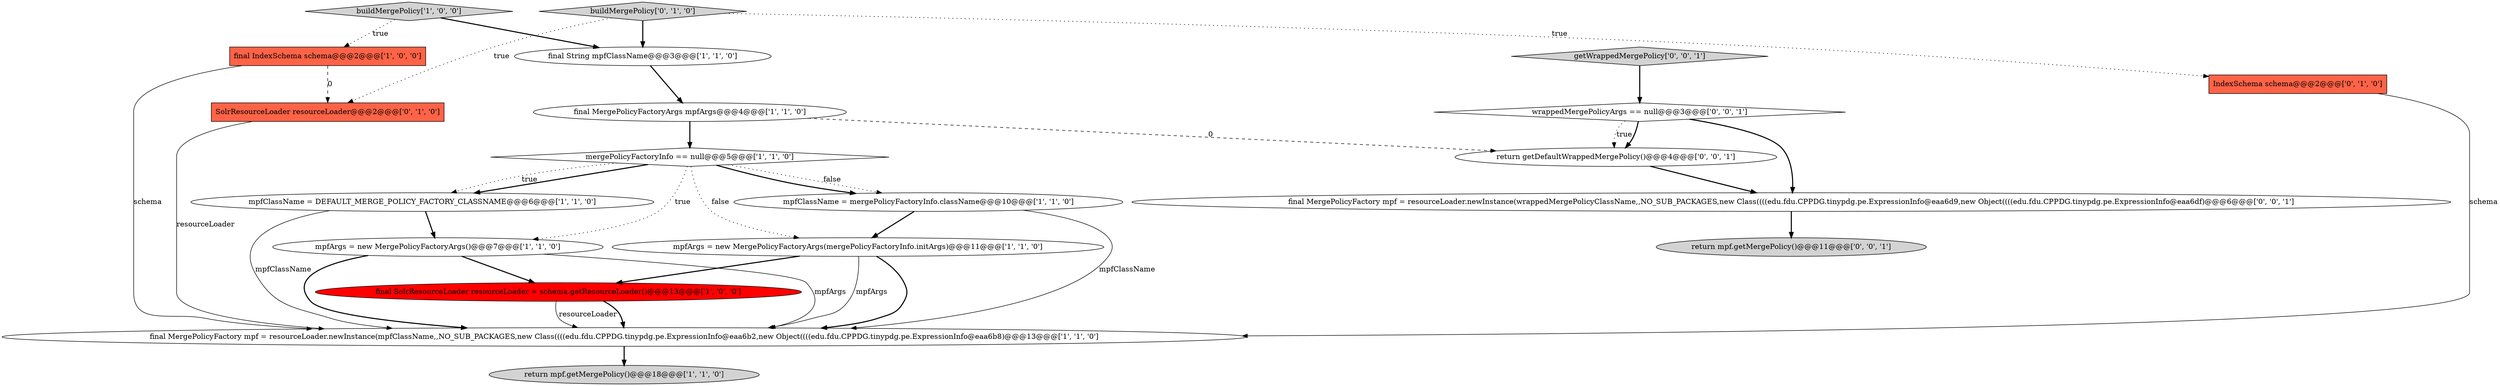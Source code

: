 digraph {
9 [style = filled, label = "buildMergePolicy['1', '0', '0']", fillcolor = lightgray, shape = diamond image = "AAA0AAABBB1BBB"];
15 [style = filled, label = "wrappedMergePolicyArgs == null@@@3@@@['0', '0', '1']", fillcolor = white, shape = diamond image = "AAA0AAABBB3BBB"];
17 [style = filled, label = "getWrappedMergePolicy['0', '0', '1']", fillcolor = lightgray, shape = diamond image = "AAA0AAABBB3BBB"];
0 [style = filled, label = "mpfArgs = new MergePolicyFactoryArgs(mergePolicyFactoryInfo.initArgs)@@@11@@@['1', '1', '0']", fillcolor = white, shape = ellipse image = "AAA0AAABBB1BBB"];
1 [style = filled, label = "final IndexSchema schema@@@2@@@['1', '0', '0']", fillcolor = tomato, shape = box image = "AAA1AAABBB1BBB"];
4 [style = filled, label = "final MergePolicyFactory mpf = resourceLoader.newInstance(mpfClassName,,NO_SUB_PACKAGES,new Class((((edu.fdu.CPPDG.tinypdg.pe.ExpressionInfo@eaa6b2,new Object((((edu.fdu.CPPDG.tinypdg.pe.ExpressionInfo@eaa6b8)@@@13@@@['1', '1', '0']", fillcolor = white, shape = ellipse image = "AAA0AAABBB1BBB"];
19 [style = filled, label = "return mpf.getMergePolicy()@@@11@@@['0', '0', '1']", fillcolor = lightgray, shape = ellipse image = "AAA0AAABBB3BBB"];
2 [style = filled, label = "return mpf.getMergePolicy()@@@18@@@['1', '1', '0']", fillcolor = lightgray, shape = ellipse image = "AAA0AAABBB1BBB"];
18 [style = filled, label = "return getDefaultWrappedMergePolicy()@@@4@@@['0', '0', '1']", fillcolor = white, shape = ellipse image = "AAA0AAABBB3BBB"];
12 [style = filled, label = "IndexSchema schema@@@2@@@['0', '1', '0']", fillcolor = tomato, shape = box image = "AAA0AAABBB2BBB"];
13 [style = filled, label = "SolrResourceLoader resourceLoader@@@2@@@['0', '1', '0']", fillcolor = tomato, shape = box image = "AAA1AAABBB2BBB"];
7 [style = filled, label = "mpfClassName = mergePolicyFactoryInfo.className@@@10@@@['1', '1', '0']", fillcolor = white, shape = ellipse image = "AAA0AAABBB1BBB"];
5 [style = filled, label = "mpfClassName = DEFAULT_MERGE_POLICY_FACTORY_CLASSNAME@@@6@@@['1', '1', '0']", fillcolor = white, shape = ellipse image = "AAA0AAABBB1BBB"];
16 [style = filled, label = "final MergePolicyFactory mpf = resourceLoader.newInstance(wrappedMergePolicyClassName,,NO_SUB_PACKAGES,new Class((((edu.fdu.CPPDG.tinypdg.pe.ExpressionInfo@eaa6d9,new Object((((edu.fdu.CPPDG.tinypdg.pe.ExpressionInfo@eaa6df)@@@6@@@['0', '0', '1']", fillcolor = white, shape = ellipse image = "AAA0AAABBB3BBB"];
14 [style = filled, label = "buildMergePolicy['0', '1', '0']", fillcolor = lightgray, shape = diamond image = "AAA0AAABBB2BBB"];
10 [style = filled, label = "final String mpfClassName@@@3@@@['1', '1', '0']", fillcolor = white, shape = ellipse image = "AAA0AAABBB1BBB"];
3 [style = filled, label = "final MergePolicyFactoryArgs mpfArgs@@@4@@@['1', '1', '0']", fillcolor = white, shape = ellipse image = "AAA0AAABBB1BBB"];
11 [style = filled, label = "mpfArgs = new MergePolicyFactoryArgs()@@@7@@@['1', '1', '0']", fillcolor = white, shape = ellipse image = "AAA0AAABBB1BBB"];
8 [style = filled, label = "final SolrResourceLoader resourceLoader = schema.getResourceLoader()@@@13@@@['1', '0', '0']", fillcolor = red, shape = ellipse image = "AAA1AAABBB1BBB"];
6 [style = filled, label = "mergePolicyFactoryInfo == null@@@5@@@['1', '1', '0']", fillcolor = white, shape = diamond image = "AAA0AAABBB1BBB"];
13->4 [style = solid, label="resourceLoader"];
6->0 [style = dotted, label="false"];
14->12 [style = dotted, label="true"];
5->4 [style = solid, label="mpfClassName"];
3->18 [style = dashed, label="0"];
8->4 [style = solid, label="resourceLoader"];
11->4 [style = bold, label=""];
15->18 [style = dotted, label="true"];
14->10 [style = bold, label=""];
10->3 [style = bold, label=""];
3->6 [style = bold, label=""];
7->0 [style = bold, label=""];
6->7 [style = dotted, label="false"];
4->2 [style = bold, label=""];
9->10 [style = bold, label=""];
16->19 [style = bold, label=""];
15->16 [style = bold, label=""];
15->18 [style = bold, label=""];
12->4 [style = solid, label="schema"];
14->13 [style = dotted, label="true"];
1->13 [style = dashed, label="0"];
6->5 [style = bold, label=""];
0->4 [style = bold, label=""];
0->8 [style = bold, label=""];
17->15 [style = bold, label=""];
9->1 [style = dotted, label="true"];
11->8 [style = bold, label=""];
5->11 [style = bold, label=""];
8->4 [style = bold, label=""];
6->11 [style = dotted, label="true"];
6->7 [style = bold, label=""];
0->4 [style = solid, label="mpfArgs"];
7->4 [style = solid, label="mpfClassName"];
6->5 [style = dotted, label="true"];
11->4 [style = solid, label="mpfArgs"];
1->4 [style = solid, label="schema"];
18->16 [style = bold, label=""];
}
